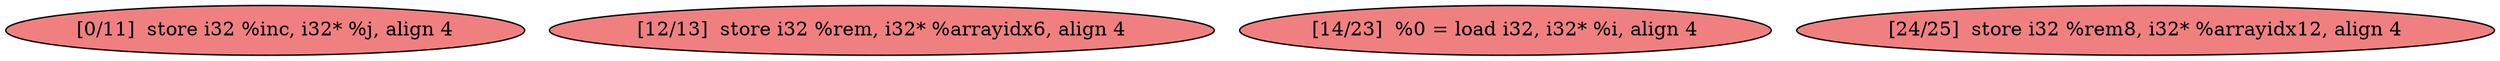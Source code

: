 
digraph G {


node592 [fillcolor=lightcoral,label="[0/11]  store i32 %inc, i32* %j, align 4",shape=ellipse,style=filled ]
node593 [fillcolor=lightcoral,label="[12/13]  store i32 %rem, i32* %arrayidx6, align 4",shape=ellipse,style=filled ]
node590 [fillcolor=lightcoral,label="[14/23]  %0 = load i32, i32* %i, align 4",shape=ellipse,style=filled ]
node591 [fillcolor=lightcoral,label="[24/25]  store i32 %rem8, i32* %arrayidx12, align 4",shape=ellipse,style=filled ]



}
